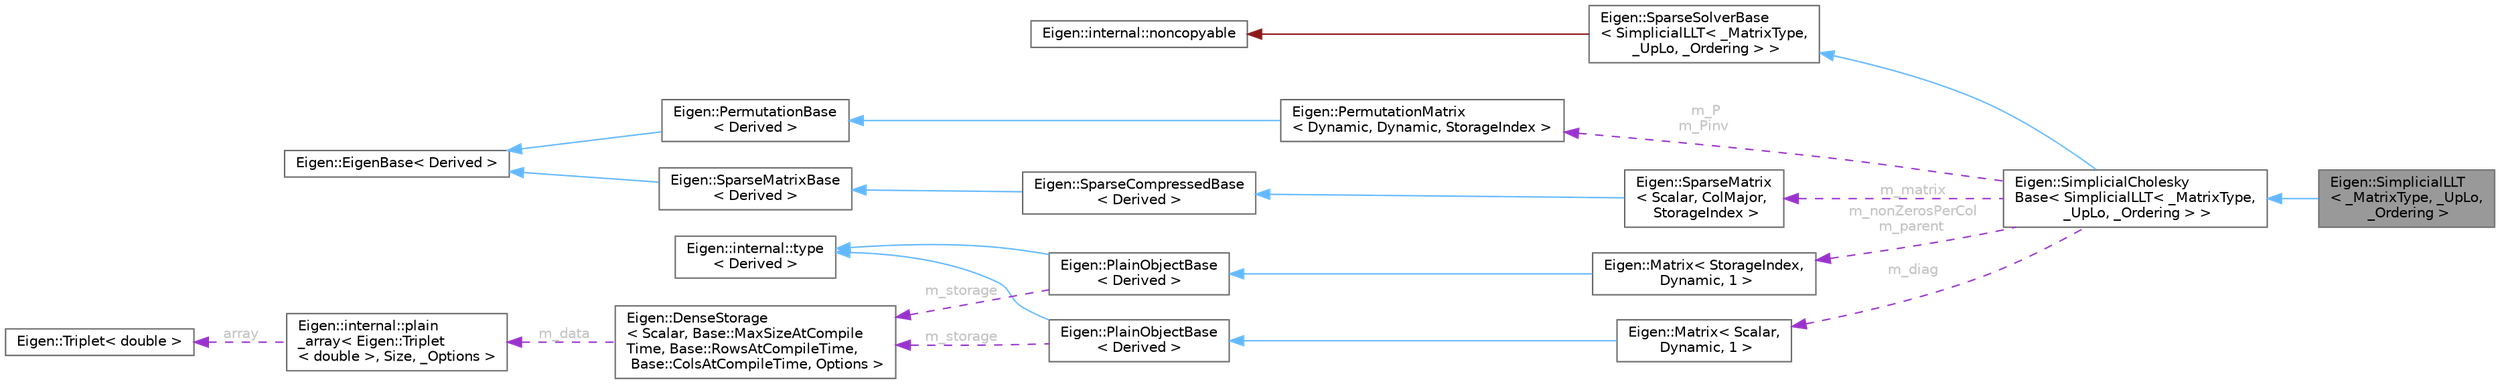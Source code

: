 digraph "Eigen::SimplicialLLT&lt; _MatrixType, _UpLo, _Ordering &gt;"
{
 // LATEX_PDF_SIZE
  bgcolor="transparent";
  edge [fontname=Helvetica,fontsize=10,labelfontname=Helvetica,labelfontsize=10];
  node [fontname=Helvetica,fontsize=10,shape=box,height=0.2,width=0.4];
  rankdir="LR";
  Node1 [id="Node000001",label="Eigen::SimplicialLLT\l\< _MatrixType, _UpLo,\l _Ordering \>",height=0.2,width=0.4,color="gray40", fillcolor="grey60", style="filled", fontcolor="black",tooltip="A direct sparse LLT Cholesky factorizations"];
  Node2 -> Node1 [id="edge1_Node000001_Node000002",dir="back",color="steelblue1",style="solid",tooltip=" "];
  Node2 [id="Node000002",label="Eigen::SimplicialCholesky\lBase\< SimplicialLLT\< _MatrixType,\l _UpLo, _Ordering \> \>",height=0.2,width=0.4,color="gray40", fillcolor="white", style="filled",URL="$class_eigen_1_1_simplicial_cholesky_base.html",tooltip=" "];
  Node3 -> Node2 [id="edge2_Node000002_Node000003",dir="back",color="steelblue1",style="solid",tooltip=" "];
  Node3 [id="Node000003",label="Eigen::SparseSolverBase\l\< SimplicialLLT\< _MatrixType,\l _UpLo, _Ordering \> \>",height=0.2,width=0.4,color="gray40", fillcolor="white", style="filled",URL="$class_eigen_1_1_sparse_solver_base.html",tooltip=" "];
  Node4 -> Node3 [id="edge3_Node000003_Node000004",dir="back",color="firebrick4",style="solid",tooltip=" "];
  Node4 [id="Node000004",label="Eigen::internal::noncopyable",height=0.2,width=0.4,color="gray40", fillcolor="white", style="filled",URL="$class_eigen_1_1internal_1_1noncopyable.html",tooltip=" "];
  Node5 -> Node2 [id="edge4_Node000002_Node000005",dir="back",color="darkorchid3",style="dashed",tooltip=" ",label=" m_matrix",fontcolor="grey" ];
  Node5 [id="Node000005",label="Eigen::SparseMatrix\l\< Scalar, ColMajor,\l StorageIndex \>",height=0.2,width=0.4,color="gray40", fillcolor="white", style="filled",URL="$class_eigen_1_1_sparse_matrix.html",tooltip=" "];
  Node6 -> Node5 [id="edge5_Node000005_Node000006",dir="back",color="steelblue1",style="solid",tooltip=" "];
  Node6 [id="Node000006",label="Eigen::SparseCompressedBase\l\< Derived \>",height=0.2,width=0.4,color="gray40", fillcolor="white", style="filled",URL="$class_eigen_1_1_sparse_compressed_base.html",tooltip="Common base class for sparse [compressed]-{row|column}-storage format."];
  Node7 -> Node6 [id="edge6_Node000006_Node000007",dir="back",color="steelblue1",style="solid",tooltip=" "];
  Node7 [id="Node000007",label="Eigen::SparseMatrixBase\l\< Derived \>",height=0.2,width=0.4,color="gray40", fillcolor="white", style="filled",URL="$class_eigen_1_1_sparse_matrix_base.html",tooltip="Base class of any sparse matrices or sparse expressions"];
  Node8 -> Node7 [id="edge7_Node000007_Node000008",dir="back",color="steelblue1",style="solid",tooltip=" "];
  Node8 [id="Node000008",label="Eigen::EigenBase\< Derived \>",height=0.2,width=0.4,color="gray40", fillcolor="white", style="filled",URL="$struct_eigen_1_1_eigen_base.html",tooltip=" "];
  Node9 -> Node2 [id="edge8_Node000002_Node000009",dir="back",color="darkorchid3",style="dashed",tooltip=" ",label=" m_diag",fontcolor="grey" ];
  Node9 [id="Node000009",label="Eigen::Matrix\< Scalar,\l Dynamic, 1 \>",height=0.2,width=0.4,color="gray40", fillcolor="white", style="filled",URL="$class_eigen_1_1_matrix.html",tooltip=" "];
  Node10 -> Node9 [id="edge9_Node000009_Node000010",dir="back",color="steelblue1",style="solid",tooltip=" "];
  Node10 [id="Node000010",label="Eigen::PlainObjectBase\l\< Derived \>",height=0.2,width=0.4,color="gray40", fillcolor="white", style="filled",URL="$class_eigen_1_1_plain_object_base.html",tooltip=" "];
  Node11 -> Node10 [id="edge10_Node000010_Node000011",dir="back",color="steelblue1",style="solid",tooltip=" "];
  Node11 [id="Node000011",label="Eigen::internal::type\l\< Derived \>",height=0.2,width=0.4,color="gray40", fillcolor="white", style="filled",URL="$struct_eigen_1_1internal_1_1dense__xpr__base.html",tooltip=" "];
  Node12 -> Node10 [id="edge11_Node000010_Node000012",dir="back",color="darkorchid3",style="dashed",tooltip=" ",label=" m_storage",fontcolor="grey" ];
  Node12 [id="Node000012",label="Eigen::DenseStorage\l\< Scalar, Base::MaxSizeAtCompile\lTime, Base::RowsAtCompileTime,\l Base::ColsAtCompileTime, Options \>",height=0.2,width=0.4,color="gray40", fillcolor="white", style="filled",URL="$class_eigen_1_1_dense_storage.html",tooltip=" "];
  Node13 -> Node12 [id="edge12_Node000012_Node000013",dir="back",color="darkorchid3",style="dashed",tooltip=" ",label=" m_data",fontcolor="grey" ];
  Node13 [id="Node000013",label="Eigen::internal::plain\l_array\< Eigen::Triplet\l\< double \>, Size, _Options \>",height=0.2,width=0.4,color="gray40", fillcolor="white", style="filled",URL="$struct_eigen_1_1internal_1_1plain__array.html",tooltip=" "];
  Node14 -> Node13 [id="edge13_Node000013_Node000014",dir="back",color="darkorchid3",style="dashed",tooltip=" ",label=" array",fontcolor="grey" ];
  Node14 [id="Node000014",label="Eigen::Triplet\< double \>",height=0.2,width=0.4,color="gray40", fillcolor="white", style="filled",URL="$class_eigen_1_1_triplet.html",tooltip=" "];
  Node15 -> Node2 [id="edge14_Node000002_Node000015",dir="back",color="darkorchid3",style="dashed",tooltip=" ",label=" m_nonZerosPerCol\nm_parent",fontcolor="grey" ];
  Node15 [id="Node000015",label="Eigen::Matrix\< StorageIndex,\l Dynamic, 1 \>",height=0.2,width=0.4,color="gray40", fillcolor="white", style="filled",URL="$class_eigen_1_1_matrix.html",tooltip=" "];
  Node16 -> Node15 [id="edge15_Node000015_Node000016",dir="back",color="steelblue1",style="solid",tooltip=" "];
  Node16 [id="Node000016",label="Eigen::PlainObjectBase\l\< Derived \>",height=0.2,width=0.4,color="gray40", fillcolor="white", style="filled",URL="$class_eigen_1_1_plain_object_base.html",tooltip=" "];
  Node11 -> Node16 [id="edge16_Node000016_Node000011",dir="back",color="steelblue1",style="solid",tooltip=" "];
  Node12 -> Node16 [id="edge17_Node000016_Node000012",dir="back",color="darkorchid3",style="dashed",tooltip=" ",label=" m_storage",fontcolor="grey" ];
  Node17 -> Node2 [id="edge18_Node000002_Node000017",dir="back",color="darkorchid3",style="dashed",tooltip=" ",label=" m_P\nm_Pinv",fontcolor="grey" ];
  Node17 [id="Node000017",label="Eigen::PermutationMatrix\l\< Dynamic, Dynamic, StorageIndex \>",height=0.2,width=0.4,color="gray40", fillcolor="white", style="filled",URL="$class_eigen_1_1_permutation_matrix.html",tooltip=" "];
  Node18 -> Node17 [id="edge19_Node000017_Node000018",dir="back",color="steelblue1",style="solid",tooltip=" "];
  Node18 [id="Node000018",label="Eigen::PermutationBase\l\< Derived \>",height=0.2,width=0.4,color="gray40", fillcolor="white", style="filled",URL="$class_eigen_1_1_permutation_base.html",tooltip="Base class for permutations"];
  Node8 -> Node18 [id="edge20_Node000018_Node000008",dir="back",color="steelblue1",style="solid",tooltip=" "];
}
